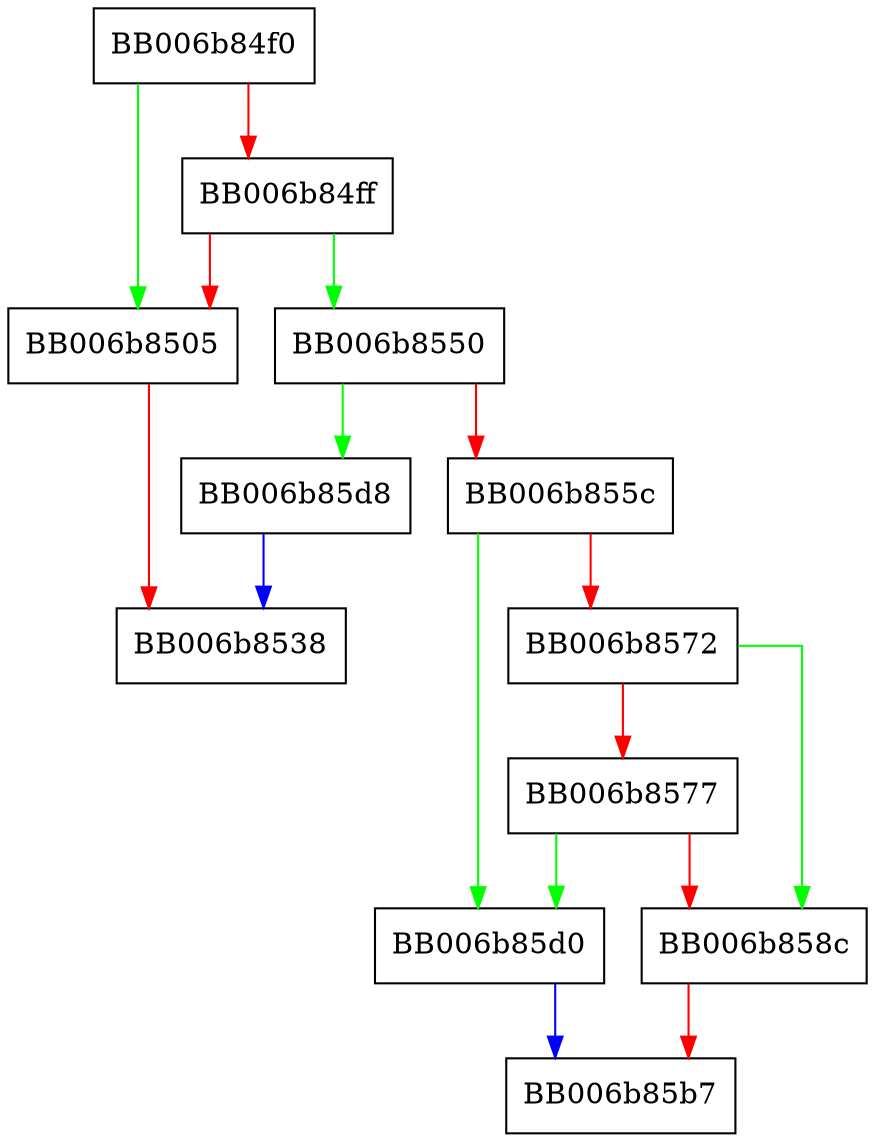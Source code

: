 digraph ed448_to_EncryptedPrivateKeyInfo_der_encode {
  node [shape="box"];
  graph [splines=ortho];
  BB006b84f0 -> BB006b8505 [color="green"];
  BB006b84f0 -> BB006b84ff [color="red"];
  BB006b84ff -> BB006b8550 [color="green"];
  BB006b84ff -> BB006b8505 [color="red"];
  BB006b8505 -> BB006b8538 [color="red"];
  BB006b8550 -> BB006b85d8 [color="green"];
  BB006b8550 -> BB006b855c [color="red"];
  BB006b855c -> BB006b85d0 [color="green"];
  BB006b855c -> BB006b8572 [color="red"];
  BB006b8572 -> BB006b858c [color="green"];
  BB006b8572 -> BB006b8577 [color="red"];
  BB006b8577 -> BB006b85d0 [color="green"];
  BB006b8577 -> BB006b858c [color="red"];
  BB006b858c -> BB006b85b7 [color="red"];
  BB006b85d0 -> BB006b85b7 [color="blue"];
  BB006b85d8 -> BB006b8538 [color="blue"];
}